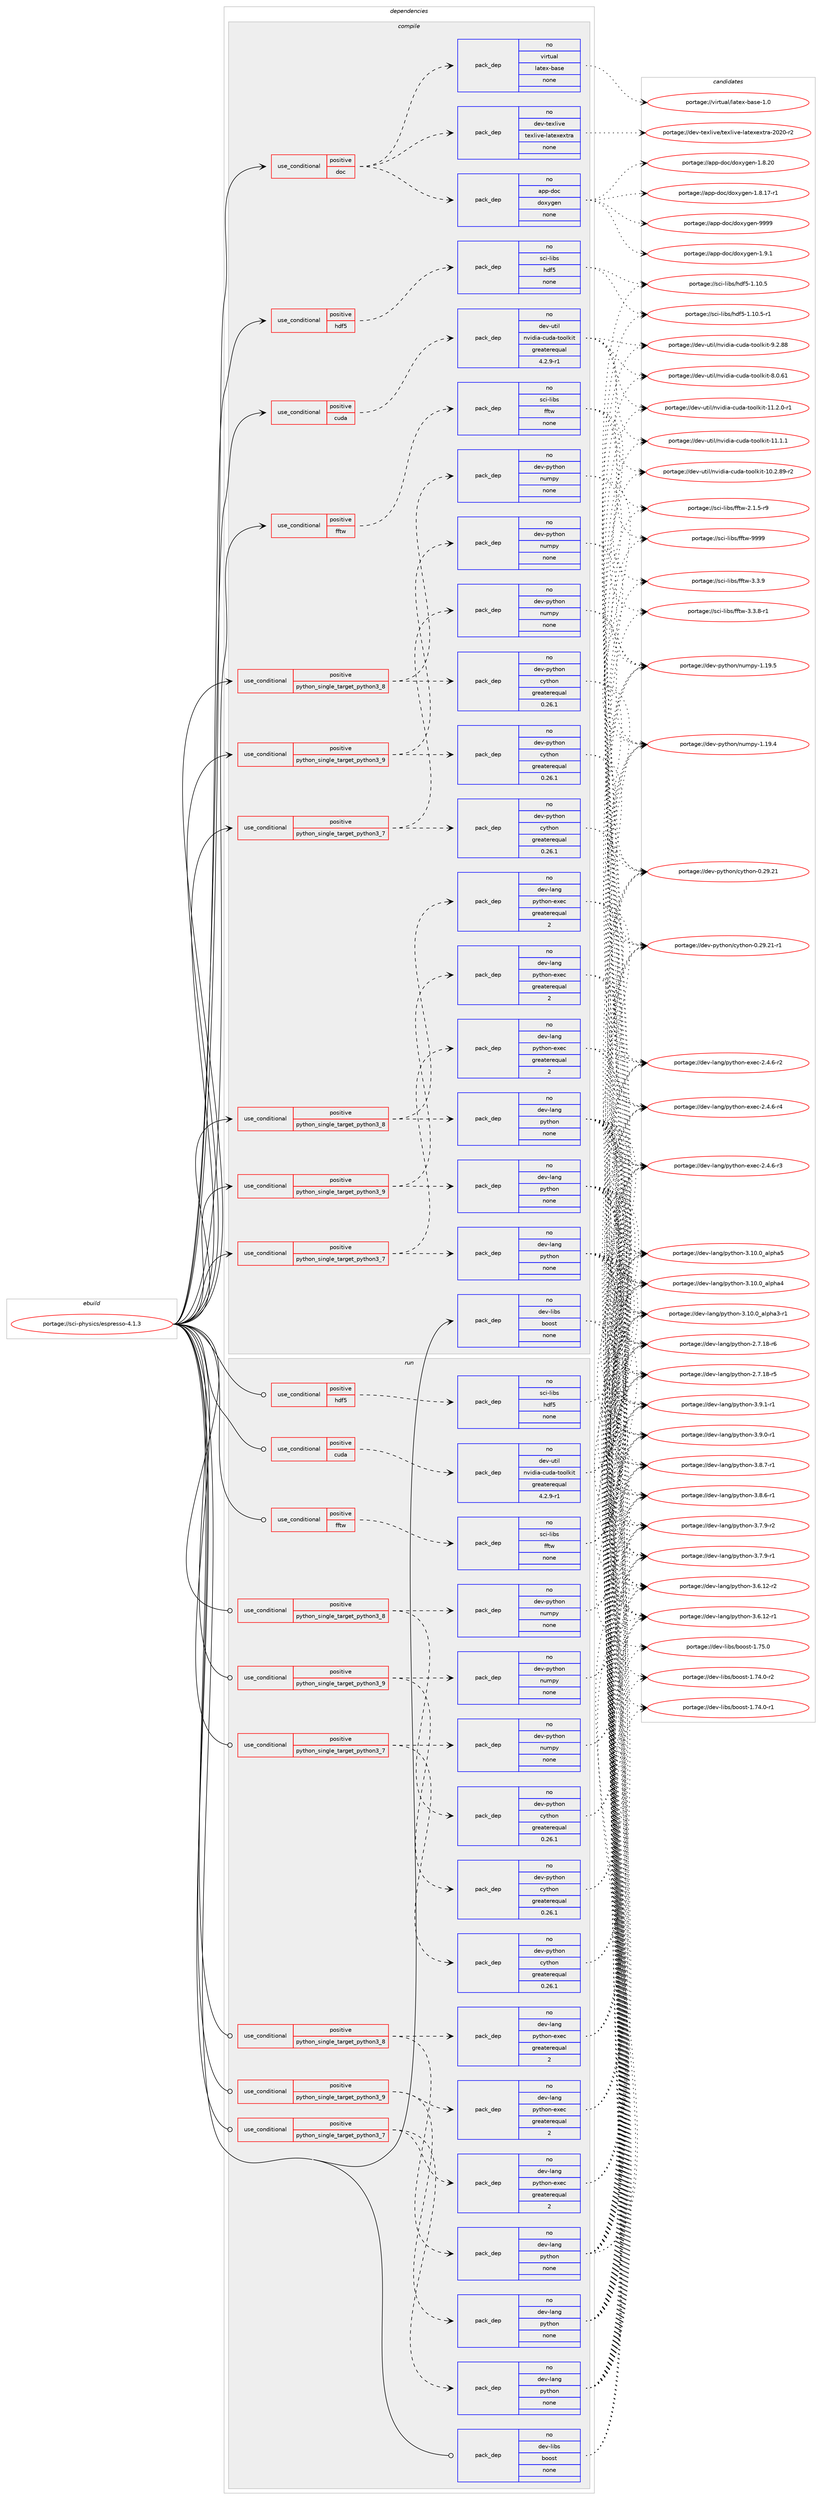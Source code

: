 digraph prolog {

# *************
# Graph options
# *************

newrank=true;
concentrate=true;
compound=true;
graph [rankdir=LR,fontname=Helvetica,fontsize=10,ranksep=1.5];#, ranksep=2.5, nodesep=0.2];
edge  [arrowhead=vee];
node  [fontname=Helvetica,fontsize=10];

# **********
# The ebuild
# **********

subgraph cluster_leftcol {
color=gray;
rank=same;
label=<<i>ebuild</i>>;
id [label="portage://sci-physics/espresso-4.1.3", color=red, width=4, href="../sci-physics/espresso-4.1.3.svg"];
}

# ****************
# The dependencies
# ****************

subgraph cluster_midcol {
color=gray;
label=<<i>dependencies</i>>;
subgraph cluster_compile {
fillcolor="#eeeeee";
style=filled;
label=<<i>compile</i>>;
subgraph cond3834 {
dependency12257 [label=<<TABLE BORDER="0" CELLBORDER="1" CELLSPACING="0" CELLPADDING="4"><TR><TD ROWSPAN="3" CELLPADDING="10">use_conditional</TD></TR><TR><TD>positive</TD></TR><TR><TD>cuda</TD></TR></TABLE>>, shape=none, color=red];
subgraph pack8306 {
dependency12258 [label=<<TABLE BORDER="0" CELLBORDER="1" CELLSPACING="0" CELLPADDING="4" WIDTH="220"><TR><TD ROWSPAN="6" CELLPADDING="30">pack_dep</TD></TR><TR><TD WIDTH="110">no</TD></TR><TR><TD>dev-util</TD></TR><TR><TD>nvidia-cuda-toolkit</TD></TR><TR><TD>greaterequal</TD></TR><TR><TD>4.2.9-r1</TD></TR></TABLE>>, shape=none, color=blue];
}
dependency12257:e -> dependency12258:w [weight=20,style="dashed",arrowhead="vee"];
}
id:e -> dependency12257:w [weight=20,style="solid",arrowhead="vee"];
subgraph cond3835 {
dependency12259 [label=<<TABLE BORDER="0" CELLBORDER="1" CELLSPACING="0" CELLPADDING="4"><TR><TD ROWSPAN="3" CELLPADDING="10">use_conditional</TD></TR><TR><TD>positive</TD></TR><TR><TD>doc</TD></TR></TABLE>>, shape=none, color=red];
subgraph pack8307 {
dependency12260 [label=<<TABLE BORDER="0" CELLBORDER="1" CELLSPACING="0" CELLPADDING="4" WIDTH="220"><TR><TD ROWSPAN="6" CELLPADDING="30">pack_dep</TD></TR><TR><TD WIDTH="110">no</TD></TR><TR><TD>app-doc</TD></TR><TR><TD>doxygen</TD></TR><TR><TD>none</TD></TR><TR><TD></TD></TR></TABLE>>, shape=none, color=blue];
}
dependency12259:e -> dependency12260:w [weight=20,style="dashed",arrowhead="vee"];
subgraph pack8308 {
dependency12261 [label=<<TABLE BORDER="0" CELLBORDER="1" CELLSPACING="0" CELLPADDING="4" WIDTH="220"><TR><TD ROWSPAN="6" CELLPADDING="30">pack_dep</TD></TR><TR><TD WIDTH="110">no</TD></TR><TR><TD>dev-texlive</TD></TR><TR><TD>texlive-latexextra</TD></TR><TR><TD>none</TD></TR><TR><TD></TD></TR></TABLE>>, shape=none, color=blue];
}
dependency12259:e -> dependency12261:w [weight=20,style="dashed",arrowhead="vee"];
subgraph pack8309 {
dependency12262 [label=<<TABLE BORDER="0" CELLBORDER="1" CELLSPACING="0" CELLPADDING="4" WIDTH="220"><TR><TD ROWSPAN="6" CELLPADDING="30">pack_dep</TD></TR><TR><TD WIDTH="110">no</TD></TR><TR><TD>virtual</TD></TR><TR><TD>latex-base</TD></TR><TR><TD>none</TD></TR><TR><TD></TD></TR></TABLE>>, shape=none, color=blue];
}
dependency12259:e -> dependency12262:w [weight=20,style="dashed",arrowhead="vee"];
}
id:e -> dependency12259:w [weight=20,style="solid",arrowhead="vee"];
subgraph cond3836 {
dependency12263 [label=<<TABLE BORDER="0" CELLBORDER="1" CELLSPACING="0" CELLPADDING="4"><TR><TD ROWSPAN="3" CELLPADDING="10">use_conditional</TD></TR><TR><TD>positive</TD></TR><TR><TD>fftw</TD></TR></TABLE>>, shape=none, color=red];
subgraph pack8310 {
dependency12264 [label=<<TABLE BORDER="0" CELLBORDER="1" CELLSPACING="0" CELLPADDING="4" WIDTH="220"><TR><TD ROWSPAN="6" CELLPADDING="30">pack_dep</TD></TR><TR><TD WIDTH="110">no</TD></TR><TR><TD>sci-libs</TD></TR><TR><TD>fftw</TD></TR><TR><TD>none</TD></TR><TR><TD></TD></TR></TABLE>>, shape=none, color=blue];
}
dependency12263:e -> dependency12264:w [weight=20,style="dashed",arrowhead="vee"];
}
id:e -> dependency12263:w [weight=20,style="solid",arrowhead="vee"];
subgraph cond3837 {
dependency12265 [label=<<TABLE BORDER="0" CELLBORDER="1" CELLSPACING="0" CELLPADDING="4"><TR><TD ROWSPAN="3" CELLPADDING="10">use_conditional</TD></TR><TR><TD>positive</TD></TR><TR><TD>hdf5</TD></TR></TABLE>>, shape=none, color=red];
subgraph pack8311 {
dependency12266 [label=<<TABLE BORDER="0" CELLBORDER="1" CELLSPACING="0" CELLPADDING="4" WIDTH="220"><TR><TD ROWSPAN="6" CELLPADDING="30">pack_dep</TD></TR><TR><TD WIDTH="110">no</TD></TR><TR><TD>sci-libs</TD></TR><TR><TD>hdf5</TD></TR><TR><TD>none</TD></TR><TR><TD></TD></TR></TABLE>>, shape=none, color=blue];
}
dependency12265:e -> dependency12266:w [weight=20,style="dashed",arrowhead="vee"];
}
id:e -> dependency12265:w [weight=20,style="solid",arrowhead="vee"];
subgraph cond3838 {
dependency12267 [label=<<TABLE BORDER="0" CELLBORDER="1" CELLSPACING="0" CELLPADDING="4"><TR><TD ROWSPAN="3" CELLPADDING="10">use_conditional</TD></TR><TR><TD>positive</TD></TR><TR><TD>python_single_target_python3_7</TD></TR></TABLE>>, shape=none, color=red];
subgraph pack8312 {
dependency12268 [label=<<TABLE BORDER="0" CELLBORDER="1" CELLSPACING="0" CELLPADDING="4" WIDTH="220"><TR><TD ROWSPAN="6" CELLPADDING="30">pack_dep</TD></TR><TR><TD WIDTH="110">no</TD></TR><TR><TD>dev-lang</TD></TR><TR><TD>python</TD></TR><TR><TD>none</TD></TR><TR><TD></TD></TR></TABLE>>, shape=none, color=blue];
}
dependency12267:e -> dependency12268:w [weight=20,style="dashed",arrowhead="vee"];
subgraph pack8313 {
dependency12269 [label=<<TABLE BORDER="0" CELLBORDER="1" CELLSPACING="0" CELLPADDING="4" WIDTH="220"><TR><TD ROWSPAN="6" CELLPADDING="30">pack_dep</TD></TR><TR><TD WIDTH="110">no</TD></TR><TR><TD>dev-lang</TD></TR><TR><TD>python-exec</TD></TR><TR><TD>greaterequal</TD></TR><TR><TD>2</TD></TR></TABLE>>, shape=none, color=blue];
}
dependency12267:e -> dependency12269:w [weight=20,style="dashed",arrowhead="vee"];
}
id:e -> dependency12267:w [weight=20,style="solid",arrowhead="vee"];
subgraph cond3839 {
dependency12270 [label=<<TABLE BORDER="0" CELLBORDER="1" CELLSPACING="0" CELLPADDING="4"><TR><TD ROWSPAN="3" CELLPADDING="10">use_conditional</TD></TR><TR><TD>positive</TD></TR><TR><TD>python_single_target_python3_7</TD></TR></TABLE>>, shape=none, color=red];
subgraph pack8314 {
dependency12271 [label=<<TABLE BORDER="0" CELLBORDER="1" CELLSPACING="0" CELLPADDING="4" WIDTH="220"><TR><TD ROWSPAN="6" CELLPADDING="30">pack_dep</TD></TR><TR><TD WIDTH="110">no</TD></TR><TR><TD>dev-python</TD></TR><TR><TD>cython</TD></TR><TR><TD>greaterequal</TD></TR><TR><TD>0.26.1</TD></TR></TABLE>>, shape=none, color=blue];
}
dependency12270:e -> dependency12271:w [weight=20,style="dashed",arrowhead="vee"];
subgraph pack8315 {
dependency12272 [label=<<TABLE BORDER="0" CELLBORDER="1" CELLSPACING="0" CELLPADDING="4" WIDTH="220"><TR><TD ROWSPAN="6" CELLPADDING="30">pack_dep</TD></TR><TR><TD WIDTH="110">no</TD></TR><TR><TD>dev-python</TD></TR><TR><TD>numpy</TD></TR><TR><TD>none</TD></TR><TR><TD></TD></TR></TABLE>>, shape=none, color=blue];
}
dependency12270:e -> dependency12272:w [weight=20,style="dashed",arrowhead="vee"];
}
id:e -> dependency12270:w [weight=20,style="solid",arrowhead="vee"];
subgraph cond3840 {
dependency12273 [label=<<TABLE BORDER="0" CELLBORDER="1" CELLSPACING="0" CELLPADDING="4"><TR><TD ROWSPAN="3" CELLPADDING="10">use_conditional</TD></TR><TR><TD>positive</TD></TR><TR><TD>python_single_target_python3_8</TD></TR></TABLE>>, shape=none, color=red];
subgraph pack8316 {
dependency12274 [label=<<TABLE BORDER="0" CELLBORDER="1" CELLSPACING="0" CELLPADDING="4" WIDTH="220"><TR><TD ROWSPAN="6" CELLPADDING="30">pack_dep</TD></TR><TR><TD WIDTH="110">no</TD></TR><TR><TD>dev-lang</TD></TR><TR><TD>python</TD></TR><TR><TD>none</TD></TR><TR><TD></TD></TR></TABLE>>, shape=none, color=blue];
}
dependency12273:e -> dependency12274:w [weight=20,style="dashed",arrowhead="vee"];
subgraph pack8317 {
dependency12275 [label=<<TABLE BORDER="0" CELLBORDER="1" CELLSPACING="0" CELLPADDING="4" WIDTH="220"><TR><TD ROWSPAN="6" CELLPADDING="30">pack_dep</TD></TR><TR><TD WIDTH="110">no</TD></TR><TR><TD>dev-lang</TD></TR><TR><TD>python-exec</TD></TR><TR><TD>greaterequal</TD></TR><TR><TD>2</TD></TR></TABLE>>, shape=none, color=blue];
}
dependency12273:e -> dependency12275:w [weight=20,style="dashed",arrowhead="vee"];
}
id:e -> dependency12273:w [weight=20,style="solid",arrowhead="vee"];
subgraph cond3841 {
dependency12276 [label=<<TABLE BORDER="0" CELLBORDER="1" CELLSPACING="0" CELLPADDING="4"><TR><TD ROWSPAN="3" CELLPADDING="10">use_conditional</TD></TR><TR><TD>positive</TD></TR><TR><TD>python_single_target_python3_8</TD></TR></TABLE>>, shape=none, color=red];
subgraph pack8318 {
dependency12277 [label=<<TABLE BORDER="0" CELLBORDER="1" CELLSPACING="0" CELLPADDING="4" WIDTH="220"><TR><TD ROWSPAN="6" CELLPADDING="30">pack_dep</TD></TR><TR><TD WIDTH="110">no</TD></TR><TR><TD>dev-python</TD></TR><TR><TD>cython</TD></TR><TR><TD>greaterequal</TD></TR><TR><TD>0.26.1</TD></TR></TABLE>>, shape=none, color=blue];
}
dependency12276:e -> dependency12277:w [weight=20,style="dashed",arrowhead="vee"];
subgraph pack8319 {
dependency12278 [label=<<TABLE BORDER="0" CELLBORDER="1" CELLSPACING="0" CELLPADDING="4" WIDTH="220"><TR><TD ROWSPAN="6" CELLPADDING="30">pack_dep</TD></TR><TR><TD WIDTH="110">no</TD></TR><TR><TD>dev-python</TD></TR><TR><TD>numpy</TD></TR><TR><TD>none</TD></TR><TR><TD></TD></TR></TABLE>>, shape=none, color=blue];
}
dependency12276:e -> dependency12278:w [weight=20,style="dashed",arrowhead="vee"];
}
id:e -> dependency12276:w [weight=20,style="solid",arrowhead="vee"];
subgraph cond3842 {
dependency12279 [label=<<TABLE BORDER="0" CELLBORDER="1" CELLSPACING="0" CELLPADDING="4"><TR><TD ROWSPAN="3" CELLPADDING="10">use_conditional</TD></TR><TR><TD>positive</TD></TR><TR><TD>python_single_target_python3_9</TD></TR></TABLE>>, shape=none, color=red];
subgraph pack8320 {
dependency12280 [label=<<TABLE BORDER="0" CELLBORDER="1" CELLSPACING="0" CELLPADDING="4" WIDTH="220"><TR><TD ROWSPAN="6" CELLPADDING="30">pack_dep</TD></TR><TR><TD WIDTH="110">no</TD></TR><TR><TD>dev-lang</TD></TR><TR><TD>python</TD></TR><TR><TD>none</TD></TR><TR><TD></TD></TR></TABLE>>, shape=none, color=blue];
}
dependency12279:e -> dependency12280:w [weight=20,style="dashed",arrowhead="vee"];
subgraph pack8321 {
dependency12281 [label=<<TABLE BORDER="0" CELLBORDER="1" CELLSPACING="0" CELLPADDING="4" WIDTH="220"><TR><TD ROWSPAN="6" CELLPADDING="30">pack_dep</TD></TR><TR><TD WIDTH="110">no</TD></TR><TR><TD>dev-lang</TD></TR><TR><TD>python-exec</TD></TR><TR><TD>greaterequal</TD></TR><TR><TD>2</TD></TR></TABLE>>, shape=none, color=blue];
}
dependency12279:e -> dependency12281:w [weight=20,style="dashed",arrowhead="vee"];
}
id:e -> dependency12279:w [weight=20,style="solid",arrowhead="vee"];
subgraph cond3843 {
dependency12282 [label=<<TABLE BORDER="0" CELLBORDER="1" CELLSPACING="0" CELLPADDING="4"><TR><TD ROWSPAN="3" CELLPADDING="10">use_conditional</TD></TR><TR><TD>positive</TD></TR><TR><TD>python_single_target_python3_9</TD></TR></TABLE>>, shape=none, color=red];
subgraph pack8322 {
dependency12283 [label=<<TABLE BORDER="0" CELLBORDER="1" CELLSPACING="0" CELLPADDING="4" WIDTH="220"><TR><TD ROWSPAN="6" CELLPADDING="30">pack_dep</TD></TR><TR><TD WIDTH="110">no</TD></TR><TR><TD>dev-python</TD></TR><TR><TD>cython</TD></TR><TR><TD>greaterequal</TD></TR><TR><TD>0.26.1</TD></TR></TABLE>>, shape=none, color=blue];
}
dependency12282:e -> dependency12283:w [weight=20,style="dashed",arrowhead="vee"];
subgraph pack8323 {
dependency12284 [label=<<TABLE BORDER="0" CELLBORDER="1" CELLSPACING="0" CELLPADDING="4" WIDTH="220"><TR><TD ROWSPAN="6" CELLPADDING="30">pack_dep</TD></TR><TR><TD WIDTH="110">no</TD></TR><TR><TD>dev-python</TD></TR><TR><TD>numpy</TD></TR><TR><TD>none</TD></TR><TR><TD></TD></TR></TABLE>>, shape=none, color=blue];
}
dependency12282:e -> dependency12284:w [weight=20,style="dashed",arrowhead="vee"];
}
id:e -> dependency12282:w [weight=20,style="solid",arrowhead="vee"];
subgraph pack8324 {
dependency12285 [label=<<TABLE BORDER="0" CELLBORDER="1" CELLSPACING="0" CELLPADDING="4" WIDTH="220"><TR><TD ROWSPAN="6" CELLPADDING="30">pack_dep</TD></TR><TR><TD WIDTH="110">no</TD></TR><TR><TD>dev-libs</TD></TR><TR><TD>boost</TD></TR><TR><TD>none</TD></TR><TR><TD></TD></TR></TABLE>>, shape=none, color=blue];
}
id:e -> dependency12285:w [weight=20,style="solid",arrowhead="vee"];
}
subgraph cluster_compileandrun {
fillcolor="#eeeeee";
style=filled;
label=<<i>compile and run</i>>;
}
subgraph cluster_run {
fillcolor="#eeeeee";
style=filled;
label=<<i>run</i>>;
subgraph cond3844 {
dependency12286 [label=<<TABLE BORDER="0" CELLBORDER="1" CELLSPACING="0" CELLPADDING="4"><TR><TD ROWSPAN="3" CELLPADDING="10">use_conditional</TD></TR><TR><TD>positive</TD></TR><TR><TD>cuda</TD></TR></TABLE>>, shape=none, color=red];
subgraph pack8325 {
dependency12287 [label=<<TABLE BORDER="0" CELLBORDER="1" CELLSPACING="0" CELLPADDING="4" WIDTH="220"><TR><TD ROWSPAN="6" CELLPADDING="30">pack_dep</TD></TR><TR><TD WIDTH="110">no</TD></TR><TR><TD>dev-util</TD></TR><TR><TD>nvidia-cuda-toolkit</TD></TR><TR><TD>greaterequal</TD></TR><TR><TD>4.2.9-r1</TD></TR></TABLE>>, shape=none, color=blue];
}
dependency12286:e -> dependency12287:w [weight=20,style="dashed",arrowhead="vee"];
}
id:e -> dependency12286:w [weight=20,style="solid",arrowhead="odot"];
subgraph cond3845 {
dependency12288 [label=<<TABLE BORDER="0" CELLBORDER="1" CELLSPACING="0" CELLPADDING="4"><TR><TD ROWSPAN="3" CELLPADDING="10">use_conditional</TD></TR><TR><TD>positive</TD></TR><TR><TD>fftw</TD></TR></TABLE>>, shape=none, color=red];
subgraph pack8326 {
dependency12289 [label=<<TABLE BORDER="0" CELLBORDER="1" CELLSPACING="0" CELLPADDING="4" WIDTH="220"><TR><TD ROWSPAN="6" CELLPADDING="30">pack_dep</TD></TR><TR><TD WIDTH="110">no</TD></TR><TR><TD>sci-libs</TD></TR><TR><TD>fftw</TD></TR><TR><TD>none</TD></TR><TR><TD></TD></TR></TABLE>>, shape=none, color=blue];
}
dependency12288:e -> dependency12289:w [weight=20,style="dashed",arrowhead="vee"];
}
id:e -> dependency12288:w [weight=20,style="solid",arrowhead="odot"];
subgraph cond3846 {
dependency12290 [label=<<TABLE BORDER="0" CELLBORDER="1" CELLSPACING="0" CELLPADDING="4"><TR><TD ROWSPAN="3" CELLPADDING="10">use_conditional</TD></TR><TR><TD>positive</TD></TR><TR><TD>hdf5</TD></TR></TABLE>>, shape=none, color=red];
subgraph pack8327 {
dependency12291 [label=<<TABLE BORDER="0" CELLBORDER="1" CELLSPACING="0" CELLPADDING="4" WIDTH="220"><TR><TD ROWSPAN="6" CELLPADDING="30">pack_dep</TD></TR><TR><TD WIDTH="110">no</TD></TR><TR><TD>sci-libs</TD></TR><TR><TD>hdf5</TD></TR><TR><TD>none</TD></TR><TR><TD></TD></TR></TABLE>>, shape=none, color=blue];
}
dependency12290:e -> dependency12291:w [weight=20,style="dashed",arrowhead="vee"];
}
id:e -> dependency12290:w [weight=20,style="solid",arrowhead="odot"];
subgraph cond3847 {
dependency12292 [label=<<TABLE BORDER="0" CELLBORDER="1" CELLSPACING="0" CELLPADDING="4"><TR><TD ROWSPAN="3" CELLPADDING="10">use_conditional</TD></TR><TR><TD>positive</TD></TR><TR><TD>python_single_target_python3_7</TD></TR></TABLE>>, shape=none, color=red];
subgraph pack8328 {
dependency12293 [label=<<TABLE BORDER="0" CELLBORDER="1" CELLSPACING="0" CELLPADDING="4" WIDTH="220"><TR><TD ROWSPAN="6" CELLPADDING="30">pack_dep</TD></TR><TR><TD WIDTH="110">no</TD></TR><TR><TD>dev-lang</TD></TR><TR><TD>python</TD></TR><TR><TD>none</TD></TR><TR><TD></TD></TR></TABLE>>, shape=none, color=blue];
}
dependency12292:e -> dependency12293:w [weight=20,style="dashed",arrowhead="vee"];
subgraph pack8329 {
dependency12294 [label=<<TABLE BORDER="0" CELLBORDER="1" CELLSPACING="0" CELLPADDING="4" WIDTH="220"><TR><TD ROWSPAN="6" CELLPADDING="30">pack_dep</TD></TR><TR><TD WIDTH="110">no</TD></TR><TR><TD>dev-lang</TD></TR><TR><TD>python-exec</TD></TR><TR><TD>greaterequal</TD></TR><TR><TD>2</TD></TR></TABLE>>, shape=none, color=blue];
}
dependency12292:e -> dependency12294:w [weight=20,style="dashed",arrowhead="vee"];
}
id:e -> dependency12292:w [weight=20,style="solid",arrowhead="odot"];
subgraph cond3848 {
dependency12295 [label=<<TABLE BORDER="0" CELLBORDER="1" CELLSPACING="0" CELLPADDING="4"><TR><TD ROWSPAN="3" CELLPADDING="10">use_conditional</TD></TR><TR><TD>positive</TD></TR><TR><TD>python_single_target_python3_7</TD></TR></TABLE>>, shape=none, color=red];
subgraph pack8330 {
dependency12296 [label=<<TABLE BORDER="0" CELLBORDER="1" CELLSPACING="0" CELLPADDING="4" WIDTH="220"><TR><TD ROWSPAN="6" CELLPADDING="30">pack_dep</TD></TR><TR><TD WIDTH="110">no</TD></TR><TR><TD>dev-python</TD></TR><TR><TD>cython</TD></TR><TR><TD>greaterequal</TD></TR><TR><TD>0.26.1</TD></TR></TABLE>>, shape=none, color=blue];
}
dependency12295:e -> dependency12296:w [weight=20,style="dashed",arrowhead="vee"];
subgraph pack8331 {
dependency12297 [label=<<TABLE BORDER="0" CELLBORDER="1" CELLSPACING="0" CELLPADDING="4" WIDTH="220"><TR><TD ROWSPAN="6" CELLPADDING="30">pack_dep</TD></TR><TR><TD WIDTH="110">no</TD></TR><TR><TD>dev-python</TD></TR><TR><TD>numpy</TD></TR><TR><TD>none</TD></TR><TR><TD></TD></TR></TABLE>>, shape=none, color=blue];
}
dependency12295:e -> dependency12297:w [weight=20,style="dashed",arrowhead="vee"];
}
id:e -> dependency12295:w [weight=20,style="solid",arrowhead="odot"];
subgraph cond3849 {
dependency12298 [label=<<TABLE BORDER="0" CELLBORDER="1" CELLSPACING="0" CELLPADDING="4"><TR><TD ROWSPAN="3" CELLPADDING="10">use_conditional</TD></TR><TR><TD>positive</TD></TR><TR><TD>python_single_target_python3_8</TD></TR></TABLE>>, shape=none, color=red];
subgraph pack8332 {
dependency12299 [label=<<TABLE BORDER="0" CELLBORDER="1" CELLSPACING="0" CELLPADDING="4" WIDTH="220"><TR><TD ROWSPAN="6" CELLPADDING="30">pack_dep</TD></TR><TR><TD WIDTH="110">no</TD></TR><TR><TD>dev-lang</TD></TR><TR><TD>python</TD></TR><TR><TD>none</TD></TR><TR><TD></TD></TR></TABLE>>, shape=none, color=blue];
}
dependency12298:e -> dependency12299:w [weight=20,style="dashed",arrowhead="vee"];
subgraph pack8333 {
dependency12300 [label=<<TABLE BORDER="0" CELLBORDER="1" CELLSPACING="0" CELLPADDING="4" WIDTH="220"><TR><TD ROWSPAN="6" CELLPADDING="30">pack_dep</TD></TR><TR><TD WIDTH="110">no</TD></TR><TR><TD>dev-lang</TD></TR><TR><TD>python-exec</TD></TR><TR><TD>greaterequal</TD></TR><TR><TD>2</TD></TR></TABLE>>, shape=none, color=blue];
}
dependency12298:e -> dependency12300:w [weight=20,style="dashed",arrowhead="vee"];
}
id:e -> dependency12298:w [weight=20,style="solid",arrowhead="odot"];
subgraph cond3850 {
dependency12301 [label=<<TABLE BORDER="0" CELLBORDER="1" CELLSPACING="0" CELLPADDING="4"><TR><TD ROWSPAN="3" CELLPADDING="10">use_conditional</TD></TR><TR><TD>positive</TD></TR><TR><TD>python_single_target_python3_8</TD></TR></TABLE>>, shape=none, color=red];
subgraph pack8334 {
dependency12302 [label=<<TABLE BORDER="0" CELLBORDER="1" CELLSPACING="0" CELLPADDING="4" WIDTH="220"><TR><TD ROWSPAN="6" CELLPADDING="30">pack_dep</TD></TR><TR><TD WIDTH="110">no</TD></TR><TR><TD>dev-python</TD></TR><TR><TD>cython</TD></TR><TR><TD>greaterequal</TD></TR><TR><TD>0.26.1</TD></TR></TABLE>>, shape=none, color=blue];
}
dependency12301:e -> dependency12302:w [weight=20,style="dashed",arrowhead="vee"];
subgraph pack8335 {
dependency12303 [label=<<TABLE BORDER="0" CELLBORDER="1" CELLSPACING="0" CELLPADDING="4" WIDTH="220"><TR><TD ROWSPAN="6" CELLPADDING="30">pack_dep</TD></TR><TR><TD WIDTH="110">no</TD></TR><TR><TD>dev-python</TD></TR><TR><TD>numpy</TD></TR><TR><TD>none</TD></TR><TR><TD></TD></TR></TABLE>>, shape=none, color=blue];
}
dependency12301:e -> dependency12303:w [weight=20,style="dashed",arrowhead="vee"];
}
id:e -> dependency12301:w [weight=20,style="solid",arrowhead="odot"];
subgraph cond3851 {
dependency12304 [label=<<TABLE BORDER="0" CELLBORDER="1" CELLSPACING="0" CELLPADDING="4"><TR><TD ROWSPAN="3" CELLPADDING="10">use_conditional</TD></TR><TR><TD>positive</TD></TR><TR><TD>python_single_target_python3_9</TD></TR></TABLE>>, shape=none, color=red];
subgraph pack8336 {
dependency12305 [label=<<TABLE BORDER="0" CELLBORDER="1" CELLSPACING="0" CELLPADDING="4" WIDTH="220"><TR><TD ROWSPAN="6" CELLPADDING="30">pack_dep</TD></TR><TR><TD WIDTH="110">no</TD></TR><TR><TD>dev-lang</TD></TR><TR><TD>python</TD></TR><TR><TD>none</TD></TR><TR><TD></TD></TR></TABLE>>, shape=none, color=blue];
}
dependency12304:e -> dependency12305:w [weight=20,style="dashed",arrowhead="vee"];
subgraph pack8337 {
dependency12306 [label=<<TABLE BORDER="0" CELLBORDER="1" CELLSPACING="0" CELLPADDING="4" WIDTH="220"><TR><TD ROWSPAN="6" CELLPADDING="30">pack_dep</TD></TR><TR><TD WIDTH="110">no</TD></TR><TR><TD>dev-lang</TD></TR><TR><TD>python-exec</TD></TR><TR><TD>greaterequal</TD></TR><TR><TD>2</TD></TR></TABLE>>, shape=none, color=blue];
}
dependency12304:e -> dependency12306:w [weight=20,style="dashed",arrowhead="vee"];
}
id:e -> dependency12304:w [weight=20,style="solid",arrowhead="odot"];
subgraph cond3852 {
dependency12307 [label=<<TABLE BORDER="0" CELLBORDER="1" CELLSPACING="0" CELLPADDING="4"><TR><TD ROWSPAN="3" CELLPADDING="10">use_conditional</TD></TR><TR><TD>positive</TD></TR><TR><TD>python_single_target_python3_9</TD></TR></TABLE>>, shape=none, color=red];
subgraph pack8338 {
dependency12308 [label=<<TABLE BORDER="0" CELLBORDER="1" CELLSPACING="0" CELLPADDING="4" WIDTH="220"><TR><TD ROWSPAN="6" CELLPADDING="30">pack_dep</TD></TR><TR><TD WIDTH="110">no</TD></TR><TR><TD>dev-python</TD></TR><TR><TD>cython</TD></TR><TR><TD>greaterequal</TD></TR><TR><TD>0.26.1</TD></TR></TABLE>>, shape=none, color=blue];
}
dependency12307:e -> dependency12308:w [weight=20,style="dashed",arrowhead="vee"];
subgraph pack8339 {
dependency12309 [label=<<TABLE BORDER="0" CELLBORDER="1" CELLSPACING="0" CELLPADDING="4" WIDTH="220"><TR><TD ROWSPAN="6" CELLPADDING="30">pack_dep</TD></TR><TR><TD WIDTH="110">no</TD></TR><TR><TD>dev-python</TD></TR><TR><TD>numpy</TD></TR><TR><TD>none</TD></TR><TR><TD></TD></TR></TABLE>>, shape=none, color=blue];
}
dependency12307:e -> dependency12309:w [weight=20,style="dashed",arrowhead="vee"];
}
id:e -> dependency12307:w [weight=20,style="solid",arrowhead="odot"];
subgraph pack8340 {
dependency12310 [label=<<TABLE BORDER="0" CELLBORDER="1" CELLSPACING="0" CELLPADDING="4" WIDTH="220"><TR><TD ROWSPAN="6" CELLPADDING="30">pack_dep</TD></TR><TR><TD WIDTH="110">no</TD></TR><TR><TD>dev-libs</TD></TR><TR><TD>boost</TD></TR><TR><TD>none</TD></TR><TR><TD></TD></TR></TABLE>>, shape=none, color=blue];
}
id:e -> dependency12310:w [weight=20,style="solid",arrowhead="odot"];
}
}

# **************
# The candidates
# **************

subgraph cluster_choices {
rank=same;
color=gray;
label=<<i>candidates</i>>;

subgraph choice8306 {
color=black;
nodesep=1;
choice1001011184511711610510847110118105100105974599117100974511611111110810710511645574650465656 [label="portage://dev-util/nvidia-cuda-toolkit-9.2.88", color=red, width=4,href="../dev-util/nvidia-cuda-toolkit-9.2.88.svg"];
choice1001011184511711610510847110118105100105974599117100974511611111110810710511645564648465449 [label="portage://dev-util/nvidia-cuda-toolkit-8.0.61", color=red, width=4,href="../dev-util/nvidia-cuda-toolkit-8.0.61.svg"];
choice10010111845117116105108471101181051001059745991171009745116111111108107105116454949465046484511449 [label="portage://dev-util/nvidia-cuda-toolkit-11.2.0-r1", color=red, width=4,href="../dev-util/nvidia-cuda-toolkit-11.2.0-r1.svg"];
choice1001011184511711610510847110118105100105974599117100974511611111110810710511645494946494649 [label="portage://dev-util/nvidia-cuda-toolkit-11.1.1", color=red, width=4,href="../dev-util/nvidia-cuda-toolkit-11.1.1.svg"];
choice1001011184511711610510847110118105100105974599117100974511611111110810710511645494846504656574511450 [label="portage://dev-util/nvidia-cuda-toolkit-10.2.89-r2", color=red, width=4,href="../dev-util/nvidia-cuda-toolkit-10.2.89-r2.svg"];
dependency12258:e -> choice1001011184511711610510847110118105100105974599117100974511611111110810710511645574650465656:w [style=dotted,weight="100"];
dependency12258:e -> choice1001011184511711610510847110118105100105974599117100974511611111110810710511645564648465449:w [style=dotted,weight="100"];
dependency12258:e -> choice10010111845117116105108471101181051001059745991171009745116111111108107105116454949465046484511449:w [style=dotted,weight="100"];
dependency12258:e -> choice1001011184511711610510847110118105100105974599117100974511611111110810710511645494946494649:w [style=dotted,weight="100"];
dependency12258:e -> choice1001011184511711610510847110118105100105974599117100974511611111110810710511645494846504656574511450:w [style=dotted,weight="100"];
}
subgraph choice8307 {
color=black;
nodesep=1;
choice971121124510011199471001111201211031011104557575757 [label="portage://app-doc/doxygen-9999", color=red, width=4,href="../app-doc/doxygen-9999.svg"];
choice97112112451001119947100111120121103101110454946574649 [label="portage://app-doc/doxygen-1.9.1", color=red, width=4,href="../app-doc/doxygen-1.9.1.svg"];
choice9711211245100111994710011112012110310111045494656465048 [label="portage://app-doc/doxygen-1.8.20", color=red, width=4,href="../app-doc/doxygen-1.8.20.svg"];
choice97112112451001119947100111120121103101110454946564649554511449 [label="portage://app-doc/doxygen-1.8.17-r1", color=red, width=4,href="../app-doc/doxygen-1.8.17-r1.svg"];
dependency12260:e -> choice971121124510011199471001111201211031011104557575757:w [style=dotted,weight="100"];
dependency12260:e -> choice97112112451001119947100111120121103101110454946574649:w [style=dotted,weight="100"];
dependency12260:e -> choice9711211245100111994710011112012110310111045494656465048:w [style=dotted,weight="100"];
dependency12260:e -> choice97112112451001119947100111120121103101110454946564649554511449:w [style=dotted,weight="100"];
}
subgraph choice8308 {
color=black;
nodesep=1;
choice100101118451161011201081051181014711610112010810511810145108971161011201011201161149745504850484511450 [label="portage://dev-texlive/texlive-latexextra-2020-r2", color=red, width=4,href="../dev-texlive/texlive-latexextra-2020-r2.svg"];
dependency12261:e -> choice100101118451161011201081051181014711610112010810511810145108971161011201011201161149745504850484511450:w [style=dotted,weight="100"];
}
subgraph choice8309 {
color=black;
nodesep=1;
choice11810511411611797108471089711610112045989711510145494648 [label="portage://virtual/latex-base-1.0", color=red, width=4,href="../virtual/latex-base-1.0.svg"];
dependency12262:e -> choice11810511411611797108471089711610112045989711510145494648:w [style=dotted,weight="100"];
}
subgraph choice8310 {
color=black;
nodesep=1;
choice115991054510810598115471021021161194557575757 [label="portage://sci-libs/fftw-9999", color=red, width=4,href="../sci-libs/fftw-9999.svg"];
choice11599105451081059811547102102116119455146514657 [label="portage://sci-libs/fftw-3.3.9", color=red, width=4,href="../sci-libs/fftw-3.3.9.svg"];
choice115991054510810598115471021021161194551465146564511449 [label="portage://sci-libs/fftw-3.3.8-r1", color=red, width=4,href="../sci-libs/fftw-3.3.8-r1.svg"];
choice115991054510810598115471021021161194550464946534511457 [label="portage://sci-libs/fftw-2.1.5-r9", color=red, width=4,href="../sci-libs/fftw-2.1.5-r9.svg"];
dependency12264:e -> choice115991054510810598115471021021161194557575757:w [style=dotted,weight="100"];
dependency12264:e -> choice11599105451081059811547102102116119455146514657:w [style=dotted,weight="100"];
dependency12264:e -> choice115991054510810598115471021021161194551465146564511449:w [style=dotted,weight="100"];
dependency12264:e -> choice115991054510810598115471021021161194550464946534511457:w [style=dotted,weight="100"];
}
subgraph choice8311 {
color=black;
nodesep=1;
choice1159910545108105981154710410010253454946494846534511449 [label="portage://sci-libs/hdf5-1.10.5-r1", color=red, width=4,href="../sci-libs/hdf5-1.10.5-r1.svg"];
choice115991054510810598115471041001025345494649484653 [label="portage://sci-libs/hdf5-1.10.5", color=red, width=4,href="../sci-libs/hdf5-1.10.5.svg"];
dependency12266:e -> choice1159910545108105981154710410010253454946494846534511449:w [style=dotted,weight="100"];
dependency12266:e -> choice115991054510810598115471041001025345494649484653:w [style=dotted,weight="100"];
}
subgraph choice8312 {
color=black;
nodesep=1;
choice1001011184510897110103471121211161041111104551465746494511449 [label="portage://dev-lang/python-3.9.1-r1", color=red, width=4,href="../dev-lang/python-3.9.1-r1.svg"];
choice1001011184510897110103471121211161041111104551465746484511449 [label="portage://dev-lang/python-3.9.0-r1", color=red, width=4,href="../dev-lang/python-3.9.0-r1.svg"];
choice1001011184510897110103471121211161041111104551465646554511449 [label="portage://dev-lang/python-3.8.7-r1", color=red, width=4,href="../dev-lang/python-3.8.7-r1.svg"];
choice1001011184510897110103471121211161041111104551465646544511449 [label="portage://dev-lang/python-3.8.6-r1", color=red, width=4,href="../dev-lang/python-3.8.6-r1.svg"];
choice1001011184510897110103471121211161041111104551465546574511450 [label="portage://dev-lang/python-3.7.9-r2", color=red, width=4,href="../dev-lang/python-3.7.9-r2.svg"];
choice1001011184510897110103471121211161041111104551465546574511449 [label="portage://dev-lang/python-3.7.9-r1", color=red, width=4,href="../dev-lang/python-3.7.9-r1.svg"];
choice100101118451089711010347112121116104111110455146544649504511450 [label="portage://dev-lang/python-3.6.12-r2", color=red, width=4,href="../dev-lang/python-3.6.12-r2.svg"];
choice100101118451089711010347112121116104111110455146544649504511449 [label="portage://dev-lang/python-3.6.12-r1", color=red, width=4,href="../dev-lang/python-3.6.12-r1.svg"];
choice1001011184510897110103471121211161041111104551464948464895971081121049753 [label="portage://dev-lang/python-3.10.0_alpha5", color=red, width=4,href="../dev-lang/python-3.10.0_alpha5.svg"];
choice1001011184510897110103471121211161041111104551464948464895971081121049752 [label="portage://dev-lang/python-3.10.0_alpha4", color=red, width=4,href="../dev-lang/python-3.10.0_alpha4.svg"];
choice10010111845108971101034711212111610411111045514649484648959710811210497514511449 [label="portage://dev-lang/python-3.10.0_alpha3-r1", color=red, width=4,href="../dev-lang/python-3.10.0_alpha3-r1.svg"];
choice100101118451089711010347112121116104111110455046554649564511454 [label="portage://dev-lang/python-2.7.18-r6", color=red, width=4,href="../dev-lang/python-2.7.18-r6.svg"];
choice100101118451089711010347112121116104111110455046554649564511453 [label="portage://dev-lang/python-2.7.18-r5", color=red, width=4,href="../dev-lang/python-2.7.18-r5.svg"];
dependency12268:e -> choice1001011184510897110103471121211161041111104551465746494511449:w [style=dotted,weight="100"];
dependency12268:e -> choice1001011184510897110103471121211161041111104551465746484511449:w [style=dotted,weight="100"];
dependency12268:e -> choice1001011184510897110103471121211161041111104551465646554511449:w [style=dotted,weight="100"];
dependency12268:e -> choice1001011184510897110103471121211161041111104551465646544511449:w [style=dotted,weight="100"];
dependency12268:e -> choice1001011184510897110103471121211161041111104551465546574511450:w [style=dotted,weight="100"];
dependency12268:e -> choice1001011184510897110103471121211161041111104551465546574511449:w [style=dotted,weight="100"];
dependency12268:e -> choice100101118451089711010347112121116104111110455146544649504511450:w [style=dotted,weight="100"];
dependency12268:e -> choice100101118451089711010347112121116104111110455146544649504511449:w [style=dotted,weight="100"];
dependency12268:e -> choice1001011184510897110103471121211161041111104551464948464895971081121049753:w [style=dotted,weight="100"];
dependency12268:e -> choice1001011184510897110103471121211161041111104551464948464895971081121049752:w [style=dotted,weight="100"];
dependency12268:e -> choice10010111845108971101034711212111610411111045514649484648959710811210497514511449:w [style=dotted,weight="100"];
dependency12268:e -> choice100101118451089711010347112121116104111110455046554649564511454:w [style=dotted,weight="100"];
dependency12268:e -> choice100101118451089711010347112121116104111110455046554649564511453:w [style=dotted,weight="100"];
}
subgraph choice8313 {
color=black;
nodesep=1;
choice10010111845108971101034711212111610411111045101120101994550465246544511452 [label="portage://dev-lang/python-exec-2.4.6-r4", color=red, width=4,href="../dev-lang/python-exec-2.4.6-r4.svg"];
choice10010111845108971101034711212111610411111045101120101994550465246544511451 [label="portage://dev-lang/python-exec-2.4.6-r3", color=red, width=4,href="../dev-lang/python-exec-2.4.6-r3.svg"];
choice10010111845108971101034711212111610411111045101120101994550465246544511450 [label="portage://dev-lang/python-exec-2.4.6-r2", color=red, width=4,href="../dev-lang/python-exec-2.4.6-r2.svg"];
dependency12269:e -> choice10010111845108971101034711212111610411111045101120101994550465246544511452:w [style=dotted,weight="100"];
dependency12269:e -> choice10010111845108971101034711212111610411111045101120101994550465246544511451:w [style=dotted,weight="100"];
dependency12269:e -> choice10010111845108971101034711212111610411111045101120101994550465246544511450:w [style=dotted,weight="100"];
}
subgraph choice8314 {
color=black;
nodesep=1;
choice10010111845112121116104111110479912111610411111045484650574650494511449 [label="portage://dev-python/cython-0.29.21-r1", color=red, width=4,href="../dev-python/cython-0.29.21-r1.svg"];
choice1001011184511212111610411111047991211161041111104548465057465049 [label="portage://dev-python/cython-0.29.21", color=red, width=4,href="../dev-python/cython-0.29.21.svg"];
dependency12271:e -> choice10010111845112121116104111110479912111610411111045484650574650494511449:w [style=dotted,weight="100"];
dependency12271:e -> choice1001011184511212111610411111047991211161041111104548465057465049:w [style=dotted,weight="100"];
}
subgraph choice8315 {
color=black;
nodesep=1;
choice100101118451121211161041111104711011710911212145494649574653 [label="portage://dev-python/numpy-1.19.5", color=red, width=4,href="../dev-python/numpy-1.19.5.svg"];
choice100101118451121211161041111104711011710911212145494649574652 [label="portage://dev-python/numpy-1.19.4", color=red, width=4,href="../dev-python/numpy-1.19.4.svg"];
dependency12272:e -> choice100101118451121211161041111104711011710911212145494649574653:w [style=dotted,weight="100"];
dependency12272:e -> choice100101118451121211161041111104711011710911212145494649574652:w [style=dotted,weight="100"];
}
subgraph choice8316 {
color=black;
nodesep=1;
choice1001011184510897110103471121211161041111104551465746494511449 [label="portage://dev-lang/python-3.9.1-r1", color=red, width=4,href="../dev-lang/python-3.9.1-r1.svg"];
choice1001011184510897110103471121211161041111104551465746484511449 [label="portage://dev-lang/python-3.9.0-r1", color=red, width=4,href="../dev-lang/python-3.9.0-r1.svg"];
choice1001011184510897110103471121211161041111104551465646554511449 [label="portage://dev-lang/python-3.8.7-r1", color=red, width=4,href="../dev-lang/python-3.8.7-r1.svg"];
choice1001011184510897110103471121211161041111104551465646544511449 [label="portage://dev-lang/python-3.8.6-r1", color=red, width=4,href="../dev-lang/python-3.8.6-r1.svg"];
choice1001011184510897110103471121211161041111104551465546574511450 [label="portage://dev-lang/python-3.7.9-r2", color=red, width=4,href="../dev-lang/python-3.7.9-r2.svg"];
choice1001011184510897110103471121211161041111104551465546574511449 [label="portage://dev-lang/python-3.7.9-r1", color=red, width=4,href="../dev-lang/python-3.7.9-r1.svg"];
choice100101118451089711010347112121116104111110455146544649504511450 [label="portage://dev-lang/python-3.6.12-r2", color=red, width=4,href="../dev-lang/python-3.6.12-r2.svg"];
choice100101118451089711010347112121116104111110455146544649504511449 [label="portage://dev-lang/python-3.6.12-r1", color=red, width=4,href="../dev-lang/python-3.6.12-r1.svg"];
choice1001011184510897110103471121211161041111104551464948464895971081121049753 [label="portage://dev-lang/python-3.10.0_alpha5", color=red, width=4,href="../dev-lang/python-3.10.0_alpha5.svg"];
choice1001011184510897110103471121211161041111104551464948464895971081121049752 [label="portage://dev-lang/python-3.10.0_alpha4", color=red, width=4,href="../dev-lang/python-3.10.0_alpha4.svg"];
choice10010111845108971101034711212111610411111045514649484648959710811210497514511449 [label="portage://dev-lang/python-3.10.0_alpha3-r1", color=red, width=4,href="../dev-lang/python-3.10.0_alpha3-r1.svg"];
choice100101118451089711010347112121116104111110455046554649564511454 [label="portage://dev-lang/python-2.7.18-r6", color=red, width=4,href="../dev-lang/python-2.7.18-r6.svg"];
choice100101118451089711010347112121116104111110455046554649564511453 [label="portage://dev-lang/python-2.7.18-r5", color=red, width=4,href="../dev-lang/python-2.7.18-r5.svg"];
dependency12274:e -> choice1001011184510897110103471121211161041111104551465746494511449:w [style=dotted,weight="100"];
dependency12274:e -> choice1001011184510897110103471121211161041111104551465746484511449:w [style=dotted,weight="100"];
dependency12274:e -> choice1001011184510897110103471121211161041111104551465646554511449:w [style=dotted,weight="100"];
dependency12274:e -> choice1001011184510897110103471121211161041111104551465646544511449:w [style=dotted,weight="100"];
dependency12274:e -> choice1001011184510897110103471121211161041111104551465546574511450:w [style=dotted,weight="100"];
dependency12274:e -> choice1001011184510897110103471121211161041111104551465546574511449:w [style=dotted,weight="100"];
dependency12274:e -> choice100101118451089711010347112121116104111110455146544649504511450:w [style=dotted,weight="100"];
dependency12274:e -> choice100101118451089711010347112121116104111110455146544649504511449:w [style=dotted,weight="100"];
dependency12274:e -> choice1001011184510897110103471121211161041111104551464948464895971081121049753:w [style=dotted,weight="100"];
dependency12274:e -> choice1001011184510897110103471121211161041111104551464948464895971081121049752:w [style=dotted,weight="100"];
dependency12274:e -> choice10010111845108971101034711212111610411111045514649484648959710811210497514511449:w [style=dotted,weight="100"];
dependency12274:e -> choice100101118451089711010347112121116104111110455046554649564511454:w [style=dotted,weight="100"];
dependency12274:e -> choice100101118451089711010347112121116104111110455046554649564511453:w [style=dotted,weight="100"];
}
subgraph choice8317 {
color=black;
nodesep=1;
choice10010111845108971101034711212111610411111045101120101994550465246544511452 [label="portage://dev-lang/python-exec-2.4.6-r4", color=red, width=4,href="../dev-lang/python-exec-2.4.6-r4.svg"];
choice10010111845108971101034711212111610411111045101120101994550465246544511451 [label="portage://dev-lang/python-exec-2.4.6-r3", color=red, width=4,href="../dev-lang/python-exec-2.4.6-r3.svg"];
choice10010111845108971101034711212111610411111045101120101994550465246544511450 [label="portage://dev-lang/python-exec-2.4.6-r2", color=red, width=4,href="../dev-lang/python-exec-2.4.6-r2.svg"];
dependency12275:e -> choice10010111845108971101034711212111610411111045101120101994550465246544511452:w [style=dotted,weight="100"];
dependency12275:e -> choice10010111845108971101034711212111610411111045101120101994550465246544511451:w [style=dotted,weight="100"];
dependency12275:e -> choice10010111845108971101034711212111610411111045101120101994550465246544511450:w [style=dotted,weight="100"];
}
subgraph choice8318 {
color=black;
nodesep=1;
choice10010111845112121116104111110479912111610411111045484650574650494511449 [label="portage://dev-python/cython-0.29.21-r1", color=red, width=4,href="../dev-python/cython-0.29.21-r1.svg"];
choice1001011184511212111610411111047991211161041111104548465057465049 [label="portage://dev-python/cython-0.29.21", color=red, width=4,href="../dev-python/cython-0.29.21.svg"];
dependency12277:e -> choice10010111845112121116104111110479912111610411111045484650574650494511449:w [style=dotted,weight="100"];
dependency12277:e -> choice1001011184511212111610411111047991211161041111104548465057465049:w [style=dotted,weight="100"];
}
subgraph choice8319 {
color=black;
nodesep=1;
choice100101118451121211161041111104711011710911212145494649574653 [label="portage://dev-python/numpy-1.19.5", color=red, width=4,href="../dev-python/numpy-1.19.5.svg"];
choice100101118451121211161041111104711011710911212145494649574652 [label="portage://dev-python/numpy-1.19.4", color=red, width=4,href="../dev-python/numpy-1.19.4.svg"];
dependency12278:e -> choice100101118451121211161041111104711011710911212145494649574653:w [style=dotted,weight="100"];
dependency12278:e -> choice100101118451121211161041111104711011710911212145494649574652:w [style=dotted,weight="100"];
}
subgraph choice8320 {
color=black;
nodesep=1;
choice1001011184510897110103471121211161041111104551465746494511449 [label="portage://dev-lang/python-3.9.1-r1", color=red, width=4,href="../dev-lang/python-3.9.1-r1.svg"];
choice1001011184510897110103471121211161041111104551465746484511449 [label="portage://dev-lang/python-3.9.0-r1", color=red, width=4,href="../dev-lang/python-3.9.0-r1.svg"];
choice1001011184510897110103471121211161041111104551465646554511449 [label="portage://dev-lang/python-3.8.7-r1", color=red, width=4,href="../dev-lang/python-3.8.7-r1.svg"];
choice1001011184510897110103471121211161041111104551465646544511449 [label="portage://dev-lang/python-3.8.6-r1", color=red, width=4,href="../dev-lang/python-3.8.6-r1.svg"];
choice1001011184510897110103471121211161041111104551465546574511450 [label="portage://dev-lang/python-3.7.9-r2", color=red, width=4,href="../dev-lang/python-3.7.9-r2.svg"];
choice1001011184510897110103471121211161041111104551465546574511449 [label="portage://dev-lang/python-3.7.9-r1", color=red, width=4,href="../dev-lang/python-3.7.9-r1.svg"];
choice100101118451089711010347112121116104111110455146544649504511450 [label="portage://dev-lang/python-3.6.12-r2", color=red, width=4,href="../dev-lang/python-3.6.12-r2.svg"];
choice100101118451089711010347112121116104111110455146544649504511449 [label="portage://dev-lang/python-3.6.12-r1", color=red, width=4,href="../dev-lang/python-3.6.12-r1.svg"];
choice1001011184510897110103471121211161041111104551464948464895971081121049753 [label="portage://dev-lang/python-3.10.0_alpha5", color=red, width=4,href="../dev-lang/python-3.10.0_alpha5.svg"];
choice1001011184510897110103471121211161041111104551464948464895971081121049752 [label="portage://dev-lang/python-3.10.0_alpha4", color=red, width=4,href="../dev-lang/python-3.10.0_alpha4.svg"];
choice10010111845108971101034711212111610411111045514649484648959710811210497514511449 [label="portage://dev-lang/python-3.10.0_alpha3-r1", color=red, width=4,href="../dev-lang/python-3.10.0_alpha3-r1.svg"];
choice100101118451089711010347112121116104111110455046554649564511454 [label="portage://dev-lang/python-2.7.18-r6", color=red, width=4,href="../dev-lang/python-2.7.18-r6.svg"];
choice100101118451089711010347112121116104111110455046554649564511453 [label="portage://dev-lang/python-2.7.18-r5", color=red, width=4,href="../dev-lang/python-2.7.18-r5.svg"];
dependency12280:e -> choice1001011184510897110103471121211161041111104551465746494511449:w [style=dotted,weight="100"];
dependency12280:e -> choice1001011184510897110103471121211161041111104551465746484511449:w [style=dotted,weight="100"];
dependency12280:e -> choice1001011184510897110103471121211161041111104551465646554511449:w [style=dotted,weight="100"];
dependency12280:e -> choice1001011184510897110103471121211161041111104551465646544511449:w [style=dotted,weight="100"];
dependency12280:e -> choice1001011184510897110103471121211161041111104551465546574511450:w [style=dotted,weight="100"];
dependency12280:e -> choice1001011184510897110103471121211161041111104551465546574511449:w [style=dotted,weight="100"];
dependency12280:e -> choice100101118451089711010347112121116104111110455146544649504511450:w [style=dotted,weight="100"];
dependency12280:e -> choice100101118451089711010347112121116104111110455146544649504511449:w [style=dotted,weight="100"];
dependency12280:e -> choice1001011184510897110103471121211161041111104551464948464895971081121049753:w [style=dotted,weight="100"];
dependency12280:e -> choice1001011184510897110103471121211161041111104551464948464895971081121049752:w [style=dotted,weight="100"];
dependency12280:e -> choice10010111845108971101034711212111610411111045514649484648959710811210497514511449:w [style=dotted,weight="100"];
dependency12280:e -> choice100101118451089711010347112121116104111110455046554649564511454:w [style=dotted,weight="100"];
dependency12280:e -> choice100101118451089711010347112121116104111110455046554649564511453:w [style=dotted,weight="100"];
}
subgraph choice8321 {
color=black;
nodesep=1;
choice10010111845108971101034711212111610411111045101120101994550465246544511452 [label="portage://dev-lang/python-exec-2.4.6-r4", color=red, width=4,href="../dev-lang/python-exec-2.4.6-r4.svg"];
choice10010111845108971101034711212111610411111045101120101994550465246544511451 [label="portage://dev-lang/python-exec-2.4.6-r3", color=red, width=4,href="../dev-lang/python-exec-2.4.6-r3.svg"];
choice10010111845108971101034711212111610411111045101120101994550465246544511450 [label="portage://dev-lang/python-exec-2.4.6-r2", color=red, width=4,href="../dev-lang/python-exec-2.4.6-r2.svg"];
dependency12281:e -> choice10010111845108971101034711212111610411111045101120101994550465246544511452:w [style=dotted,weight="100"];
dependency12281:e -> choice10010111845108971101034711212111610411111045101120101994550465246544511451:w [style=dotted,weight="100"];
dependency12281:e -> choice10010111845108971101034711212111610411111045101120101994550465246544511450:w [style=dotted,weight="100"];
}
subgraph choice8322 {
color=black;
nodesep=1;
choice10010111845112121116104111110479912111610411111045484650574650494511449 [label="portage://dev-python/cython-0.29.21-r1", color=red, width=4,href="../dev-python/cython-0.29.21-r1.svg"];
choice1001011184511212111610411111047991211161041111104548465057465049 [label="portage://dev-python/cython-0.29.21", color=red, width=4,href="../dev-python/cython-0.29.21.svg"];
dependency12283:e -> choice10010111845112121116104111110479912111610411111045484650574650494511449:w [style=dotted,weight="100"];
dependency12283:e -> choice1001011184511212111610411111047991211161041111104548465057465049:w [style=dotted,weight="100"];
}
subgraph choice8323 {
color=black;
nodesep=1;
choice100101118451121211161041111104711011710911212145494649574653 [label="portage://dev-python/numpy-1.19.5", color=red, width=4,href="../dev-python/numpy-1.19.5.svg"];
choice100101118451121211161041111104711011710911212145494649574652 [label="portage://dev-python/numpy-1.19.4", color=red, width=4,href="../dev-python/numpy-1.19.4.svg"];
dependency12284:e -> choice100101118451121211161041111104711011710911212145494649574653:w [style=dotted,weight="100"];
dependency12284:e -> choice100101118451121211161041111104711011710911212145494649574652:w [style=dotted,weight="100"];
}
subgraph choice8324 {
color=black;
nodesep=1;
choice1001011184510810598115479811111111511645494655534648 [label="portage://dev-libs/boost-1.75.0", color=red, width=4,href="../dev-libs/boost-1.75.0.svg"];
choice10010111845108105981154798111111115116454946555246484511450 [label="portage://dev-libs/boost-1.74.0-r2", color=red, width=4,href="../dev-libs/boost-1.74.0-r2.svg"];
choice10010111845108105981154798111111115116454946555246484511449 [label="portage://dev-libs/boost-1.74.0-r1", color=red, width=4,href="../dev-libs/boost-1.74.0-r1.svg"];
dependency12285:e -> choice1001011184510810598115479811111111511645494655534648:w [style=dotted,weight="100"];
dependency12285:e -> choice10010111845108105981154798111111115116454946555246484511450:w [style=dotted,weight="100"];
dependency12285:e -> choice10010111845108105981154798111111115116454946555246484511449:w [style=dotted,weight="100"];
}
subgraph choice8325 {
color=black;
nodesep=1;
choice1001011184511711610510847110118105100105974599117100974511611111110810710511645574650465656 [label="portage://dev-util/nvidia-cuda-toolkit-9.2.88", color=red, width=4,href="../dev-util/nvidia-cuda-toolkit-9.2.88.svg"];
choice1001011184511711610510847110118105100105974599117100974511611111110810710511645564648465449 [label="portage://dev-util/nvidia-cuda-toolkit-8.0.61", color=red, width=4,href="../dev-util/nvidia-cuda-toolkit-8.0.61.svg"];
choice10010111845117116105108471101181051001059745991171009745116111111108107105116454949465046484511449 [label="portage://dev-util/nvidia-cuda-toolkit-11.2.0-r1", color=red, width=4,href="../dev-util/nvidia-cuda-toolkit-11.2.0-r1.svg"];
choice1001011184511711610510847110118105100105974599117100974511611111110810710511645494946494649 [label="portage://dev-util/nvidia-cuda-toolkit-11.1.1", color=red, width=4,href="../dev-util/nvidia-cuda-toolkit-11.1.1.svg"];
choice1001011184511711610510847110118105100105974599117100974511611111110810710511645494846504656574511450 [label="portage://dev-util/nvidia-cuda-toolkit-10.2.89-r2", color=red, width=4,href="../dev-util/nvidia-cuda-toolkit-10.2.89-r2.svg"];
dependency12287:e -> choice1001011184511711610510847110118105100105974599117100974511611111110810710511645574650465656:w [style=dotted,weight="100"];
dependency12287:e -> choice1001011184511711610510847110118105100105974599117100974511611111110810710511645564648465449:w [style=dotted,weight="100"];
dependency12287:e -> choice10010111845117116105108471101181051001059745991171009745116111111108107105116454949465046484511449:w [style=dotted,weight="100"];
dependency12287:e -> choice1001011184511711610510847110118105100105974599117100974511611111110810710511645494946494649:w [style=dotted,weight="100"];
dependency12287:e -> choice1001011184511711610510847110118105100105974599117100974511611111110810710511645494846504656574511450:w [style=dotted,weight="100"];
}
subgraph choice8326 {
color=black;
nodesep=1;
choice115991054510810598115471021021161194557575757 [label="portage://sci-libs/fftw-9999", color=red, width=4,href="../sci-libs/fftw-9999.svg"];
choice11599105451081059811547102102116119455146514657 [label="portage://sci-libs/fftw-3.3.9", color=red, width=4,href="../sci-libs/fftw-3.3.9.svg"];
choice115991054510810598115471021021161194551465146564511449 [label="portage://sci-libs/fftw-3.3.8-r1", color=red, width=4,href="../sci-libs/fftw-3.3.8-r1.svg"];
choice115991054510810598115471021021161194550464946534511457 [label="portage://sci-libs/fftw-2.1.5-r9", color=red, width=4,href="../sci-libs/fftw-2.1.5-r9.svg"];
dependency12289:e -> choice115991054510810598115471021021161194557575757:w [style=dotted,weight="100"];
dependency12289:e -> choice11599105451081059811547102102116119455146514657:w [style=dotted,weight="100"];
dependency12289:e -> choice115991054510810598115471021021161194551465146564511449:w [style=dotted,weight="100"];
dependency12289:e -> choice115991054510810598115471021021161194550464946534511457:w [style=dotted,weight="100"];
}
subgraph choice8327 {
color=black;
nodesep=1;
choice1159910545108105981154710410010253454946494846534511449 [label="portage://sci-libs/hdf5-1.10.5-r1", color=red, width=4,href="../sci-libs/hdf5-1.10.5-r1.svg"];
choice115991054510810598115471041001025345494649484653 [label="portage://sci-libs/hdf5-1.10.5", color=red, width=4,href="../sci-libs/hdf5-1.10.5.svg"];
dependency12291:e -> choice1159910545108105981154710410010253454946494846534511449:w [style=dotted,weight="100"];
dependency12291:e -> choice115991054510810598115471041001025345494649484653:w [style=dotted,weight="100"];
}
subgraph choice8328 {
color=black;
nodesep=1;
choice1001011184510897110103471121211161041111104551465746494511449 [label="portage://dev-lang/python-3.9.1-r1", color=red, width=4,href="../dev-lang/python-3.9.1-r1.svg"];
choice1001011184510897110103471121211161041111104551465746484511449 [label="portage://dev-lang/python-3.9.0-r1", color=red, width=4,href="../dev-lang/python-3.9.0-r1.svg"];
choice1001011184510897110103471121211161041111104551465646554511449 [label="portage://dev-lang/python-3.8.7-r1", color=red, width=4,href="../dev-lang/python-3.8.7-r1.svg"];
choice1001011184510897110103471121211161041111104551465646544511449 [label="portage://dev-lang/python-3.8.6-r1", color=red, width=4,href="../dev-lang/python-3.8.6-r1.svg"];
choice1001011184510897110103471121211161041111104551465546574511450 [label="portage://dev-lang/python-3.7.9-r2", color=red, width=4,href="../dev-lang/python-3.7.9-r2.svg"];
choice1001011184510897110103471121211161041111104551465546574511449 [label="portage://dev-lang/python-3.7.9-r1", color=red, width=4,href="../dev-lang/python-3.7.9-r1.svg"];
choice100101118451089711010347112121116104111110455146544649504511450 [label="portage://dev-lang/python-3.6.12-r2", color=red, width=4,href="../dev-lang/python-3.6.12-r2.svg"];
choice100101118451089711010347112121116104111110455146544649504511449 [label="portage://dev-lang/python-3.6.12-r1", color=red, width=4,href="../dev-lang/python-3.6.12-r1.svg"];
choice1001011184510897110103471121211161041111104551464948464895971081121049753 [label="portage://dev-lang/python-3.10.0_alpha5", color=red, width=4,href="../dev-lang/python-3.10.0_alpha5.svg"];
choice1001011184510897110103471121211161041111104551464948464895971081121049752 [label="portage://dev-lang/python-3.10.0_alpha4", color=red, width=4,href="../dev-lang/python-3.10.0_alpha4.svg"];
choice10010111845108971101034711212111610411111045514649484648959710811210497514511449 [label="portage://dev-lang/python-3.10.0_alpha3-r1", color=red, width=4,href="../dev-lang/python-3.10.0_alpha3-r1.svg"];
choice100101118451089711010347112121116104111110455046554649564511454 [label="portage://dev-lang/python-2.7.18-r6", color=red, width=4,href="../dev-lang/python-2.7.18-r6.svg"];
choice100101118451089711010347112121116104111110455046554649564511453 [label="portage://dev-lang/python-2.7.18-r5", color=red, width=4,href="../dev-lang/python-2.7.18-r5.svg"];
dependency12293:e -> choice1001011184510897110103471121211161041111104551465746494511449:w [style=dotted,weight="100"];
dependency12293:e -> choice1001011184510897110103471121211161041111104551465746484511449:w [style=dotted,weight="100"];
dependency12293:e -> choice1001011184510897110103471121211161041111104551465646554511449:w [style=dotted,weight="100"];
dependency12293:e -> choice1001011184510897110103471121211161041111104551465646544511449:w [style=dotted,weight="100"];
dependency12293:e -> choice1001011184510897110103471121211161041111104551465546574511450:w [style=dotted,weight="100"];
dependency12293:e -> choice1001011184510897110103471121211161041111104551465546574511449:w [style=dotted,weight="100"];
dependency12293:e -> choice100101118451089711010347112121116104111110455146544649504511450:w [style=dotted,weight="100"];
dependency12293:e -> choice100101118451089711010347112121116104111110455146544649504511449:w [style=dotted,weight="100"];
dependency12293:e -> choice1001011184510897110103471121211161041111104551464948464895971081121049753:w [style=dotted,weight="100"];
dependency12293:e -> choice1001011184510897110103471121211161041111104551464948464895971081121049752:w [style=dotted,weight="100"];
dependency12293:e -> choice10010111845108971101034711212111610411111045514649484648959710811210497514511449:w [style=dotted,weight="100"];
dependency12293:e -> choice100101118451089711010347112121116104111110455046554649564511454:w [style=dotted,weight="100"];
dependency12293:e -> choice100101118451089711010347112121116104111110455046554649564511453:w [style=dotted,weight="100"];
}
subgraph choice8329 {
color=black;
nodesep=1;
choice10010111845108971101034711212111610411111045101120101994550465246544511452 [label="portage://dev-lang/python-exec-2.4.6-r4", color=red, width=4,href="../dev-lang/python-exec-2.4.6-r4.svg"];
choice10010111845108971101034711212111610411111045101120101994550465246544511451 [label="portage://dev-lang/python-exec-2.4.6-r3", color=red, width=4,href="../dev-lang/python-exec-2.4.6-r3.svg"];
choice10010111845108971101034711212111610411111045101120101994550465246544511450 [label="portage://dev-lang/python-exec-2.4.6-r2", color=red, width=4,href="../dev-lang/python-exec-2.4.6-r2.svg"];
dependency12294:e -> choice10010111845108971101034711212111610411111045101120101994550465246544511452:w [style=dotted,weight="100"];
dependency12294:e -> choice10010111845108971101034711212111610411111045101120101994550465246544511451:w [style=dotted,weight="100"];
dependency12294:e -> choice10010111845108971101034711212111610411111045101120101994550465246544511450:w [style=dotted,weight="100"];
}
subgraph choice8330 {
color=black;
nodesep=1;
choice10010111845112121116104111110479912111610411111045484650574650494511449 [label="portage://dev-python/cython-0.29.21-r1", color=red, width=4,href="../dev-python/cython-0.29.21-r1.svg"];
choice1001011184511212111610411111047991211161041111104548465057465049 [label="portage://dev-python/cython-0.29.21", color=red, width=4,href="../dev-python/cython-0.29.21.svg"];
dependency12296:e -> choice10010111845112121116104111110479912111610411111045484650574650494511449:w [style=dotted,weight="100"];
dependency12296:e -> choice1001011184511212111610411111047991211161041111104548465057465049:w [style=dotted,weight="100"];
}
subgraph choice8331 {
color=black;
nodesep=1;
choice100101118451121211161041111104711011710911212145494649574653 [label="portage://dev-python/numpy-1.19.5", color=red, width=4,href="../dev-python/numpy-1.19.5.svg"];
choice100101118451121211161041111104711011710911212145494649574652 [label="portage://dev-python/numpy-1.19.4", color=red, width=4,href="../dev-python/numpy-1.19.4.svg"];
dependency12297:e -> choice100101118451121211161041111104711011710911212145494649574653:w [style=dotted,weight="100"];
dependency12297:e -> choice100101118451121211161041111104711011710911212145494649574652:w [style=dotted,weight="100"];
}
subgraph choice8332 {
color=black;
nodesep=1;
choice1001011184510897110103471121211161041111104551465746494511449 [label="portage://dev-lang/python-3.9.1-r1", color=red, width=4,href="../dev-lang/python-3.9.1-r1.svg"];
choice1001011184510897110103471121211161041111104551465746484511449 [label="portage://dev-lang/python-3.9.0-r1", color=red, width=4,href="../dev-lang/python-3.9.0-r1.svg"];
choice1001011184510897110103471121211161041111104551465646554511449 [label="portage://dev-lang/python-3.8.7-r1", color=red, width=4,href="../dev-lang/python-3.8.7-r1.svg"];
choice1001011184510897110103471121211161041111104551465646544511449 [label="portage://dev-lang/python-3.8.6-r1", color=red, width=4,href="../dev-lang/python-3.8.6-r1.svg"];
choice1001011184510897110103471121211161041111104551465546574511450 [label="portage://dev-lang/python-3.7.9-r2", color=red, width=4,href="../dev-lang/python-3.7.9-r2.svg"];
choice1001011184510897110103471121211161041111104551465546574511449 [label="portage://dev-lang/python-3.7.9-r1", color=red, width=4,href="../dev-lang/python-3.7.9-r1.svg"];
choice100101118451089711010347112121116104111110455146544649504511450 [label="portage://dev-lang/python-3.6.12-r2", color=red, width=4,href="../dev-lang/python-3.6.12-r2.svg"];
choice100101118451089711010347112121116104111110455146544649504511449 [label="portage://dev-lang/python-3.6.12-r1", color=red, width=4,href="../dev-lang/python-3.6.12-r1.svg"];
choice1001011184510897110103471121211161041111104551464948464895971081121049753 [label="portage://dev-lang/python-3.10.0_alpha5", color=red, width=4,href="../dev-lang/python-3.10.0_alpha5.svg"];
choice1001011184510897110103471121211161041111104551464948464895971081121049752 [label="portage://dev-lang/python-3.10.0_alpha4", color=red, width=4,href="../dev-lang/python-3.10.0_alpha4.svg"];
choice10010111845108971101034711212111610411111045514649484648959710811210497514511449 [label="portage://dev-lang/python-3.10.0_alpha3-r1", color=red, width=4,href="../dev-lang/python-3.10.0_alpha3-r1.svg"];
choice100101118451089711010347112121116104111110455046554649564511454 [label="portage://dev-lang/python-2.7.18-r6", color=red, width=4,href="../dev-lang/python-2.7.18-r6.svg"];
choice100101118451089711010347112121116104111110455046554649564511453 [label="portage://dev-lang/python-2.7.18-r5", color=red, width=4,href="../dev-lang/python-2.7.18-r5.svg"];
dependency12299:e -> choice1001011184510897110103471121211161041111104551465746494511449:w [style=dotted,weight="100"];
dependency12299:e -> choice1001011184510897110103471121211161041111104551465746484511449:w [style=dotted,weight="100"];
dependency12299:e -> choice1001011184510897110103471121211161041111104551465646554511449:w [style=dotted,weight="100"];
dependency12299:e -> choice1001011184510897110103471121211161041111104551465646544511449:w [style=dotted,weight="100"];
dependency12299:e -> choice1001011184510897110103471121211161041111104551465546574511450:w [style=dotted,weight="100"];
dependency12299:e -> choice1001011184510897110103471121211161041111104551465546574511449:w [style=dotted,weight="100"];
dependency12299:e -> choice100101118451089711010347112121116104111110455146544649504511450:w [style=dotted,weight="100"];
dependency12299:e -> choice100101118451089711010347112121116104111110455146544649504511449:w [style=dotted,weight="100"];
dependency12299:e -> choice1001011184510897110103471121211161041111104551464948464895971081121049753:w [style=dotted,weight="100"];
dependency12299:e -> choice1001011184510897110103471121211161041111104551464948464895971081121049752:w [style=dotted,weight="100"];
dependency12299:e -> choice10010111845108971101034711212111610411111045514649484648959710811210497514511449:w [style=dotted,weight="100"];
dependency12299:e -> choice100101118451089711010347112121116104111110455046554649564511454:w [style=dotted,weight="100"];
dependency12299:e -> choice100101118451089711010347112121116104111110455046554649564511453:w [style=dotted,weight="100"];
}
subgraph choice8333 {
color=black;
nodesep=1;
choice10010111845108971101034711212111610411111045101120101994550465246544511452 [label="portage://dev-lang/python-exec-2.4.6-r4", color=red, width=4,href="../dev-lang/python-exec-2.4.6-r4.svg"];
choice10010111845108971101034711212111610411111045101120101994550465246544511451 [label="portage://dev-lang/python-exec-2.4.6-r3", color=red, width=4,href="../dev-lang/python-exec-2.4.6-r3.svg"];
choice10010111845108971101034711212111610411111045101120101994550465246544511450 [label="portage://dev-lang/python-exec-2.4.6-r2", color=red, width=4,href="../dev-lang/python-exec-2.4.6-r2.svg"];
dependency12300:e -> choice10010111845108971101034711212111610411111045101120101994550465246544511452:w [style=dotted,weight="100"];
dependency12300:e -> choice10010111845108971101034711212111610411111045101120101994550465246544511451:w [style=dotted,weight="100"];
dependency12300:e -> choice10010111845108971101034711212111610411111045101120101994550465246544511450:w [style=dotted,weight="100"];
}
subgraph choice8334 {
color=black;
nodesep=1;
choice10010111845112121116104111110479912111610411111045484650574650494511449 [label="portage://dev-python/cython-0.29.21-r1", color=red, width=4,href="../dev-python/cython-0.29.21-r1.svg"];
choice1001011184511212111610411111047991211161041111104548465057465049 [label="portage://dev-python/cython-0.29.21", color=red, width=4,href="../dev-python/cython-0.29.21.svg"];
dependency12302:e -> choice10010111845112121116104111110479912111610411111045484650574650494511449:w [style=dotted,weight="100"];
dependency12302:e -> choice1001011184511212111610411111047991211161041111104548465057465049:w [style=dotted,weight="100"];
}
subgraph choice8335 {
color=black;
nodesep=1;
choice100101118451121211161041111104711011710911212145494649574653 [label="portage://dev-python/numpy-1.19.5", color=red, width=4,href="../dev-python/numpy-1.19.5.svg"];
choice100101118451121211161041111104711011710911212145494649574652 [label="portage://dev-python/numpy-1.19.4", color=red, width=4,href="../dev-python/numpy-1.19.4.svg"];
dependency12303:e -> choice100101118451121211161041111104711011710911212145494649574653:w [style=dotted,weight="100"];
dependency12303:e -> choice100101118451121211161041111104711011710911212145494649574652:w [style=dotted,weight="100"];
}
subgraph choice8336 {
color=black;
nodesep=1;
choice1001011184510897110103471121211161041111104551465746494511449 [label="portage://dev-lang/python-3.9.1-r1", color=red, width=4,href="../dev-lang/python-3.9.1-r1.svg"];
choice1001011184510897110103471121211161041111104551465746484511449 [label="portage://dev-lang/python-3.9.0-r1", color=red, width=4,href="../dev-lang/python-3.9.0-r1.svg"];
choice1001011184510897110103471121211161041111104551465646554511449 [label="portage://dev-lang/python-3.8.7-r1", color=red, width=4,href="../dev-lang/python-3.8.7-r1.svg"];
choice1001011184510897110103471121211161041111104551465646544511449 [label="portage://dev-lang/python-3.8.6-r1", color=red, width=4,href="../dev-lang/python-3.8.6-r1.svg"];
choice1001011184510897110103471121211161041111104551465546574511450 [label="portage://dev-lang/python-3.7.9-r2", color=red, width=4,href="../dev-lang/python-3.7.9-r2.svg"];
choice1001011184510897110103471121211161041111104551465546574511449 [label="portage://dev-lang/python-3.7.9-r1", color=red, width=4,href="../dev-lang/python-3.7.9-r1.svg"];
choice100101118451089711010347112121116104111110455146544649504511450 [label="portage://dev-lang/python-3.6.12-r2", color=red, width=4,href="../dev-lang/python-3.6.12-r2.svg"];
choice100101118451089711010347112121116104111110455146544649504511449 [label="portage://dev-lang/python-3.6.12-r1", color=red, width=4,href="../dev-lang/python-3.6.12-r1.svg"];
choice1001011184510897110103471121211161041111104551464948464895971081121049753 [label="portage://dev-lang/python-3.10.0_alpha5", color=red, width=4,href="../dev-lang/python-3.10.0_alpha5.svg"];
choice1001011184510897110103471121211161041111104551464948464895971081121049752 [label="portage://dev-lang/python-3.10.0_alpha4", color=red, width=4,href="../dev-lang/python-3.10.0_alpha4.svg"];
choice10010111845108971101034711212111610411111045514649484648959710811210497514511449 [label="portage://dev-lang/python-3.10.0_alpha3-r1", color=red, width=4,href="../dev-lang/python-3.10.0_alpha3-r1.svg"];
choice100101118451089711010347112121116104111110455046554649564511454 [label="portage://dev-lang/python-2.7.18-r6", color=red, width=4,href="../dev-lang/python-2.7.18-r6.svg"];
choice100101118451089711010347112121116104111110455046554649564511453 [label="portage://dev-lang/python-2.7.18-r5", color=red, width=4,href="../dev-lang/python-2.7.18-r5.svg"];
dependency12305:e -> choice1001011184510897110103471121211161041111104551465746494511449:w [style=dotted,weight="100"];
dependency12305:e -> choice1001011184510897110103471121211161041111104551465746484511449:w [style=dotted,weight="100"];
dependency12305:e -> choice1001011184510897110103471121211161041111104551465646554511449:w [style=dotted,weight="100"];
dependency12305:e -> choice1001011184510897110103471121211161041111104551465646544511449:w [style=dotted,weight="100"];
dependency12305:e -> choice1001011184510897110103471121211161041111104551465546574511450:w [style=dotted,weight="100"];
dependency12305:e -> choice1001011184510897110103471121211161041111104551465546574511449:w [style=dotted,weight="100"];
dependency12305:e -> choice100101118451089711010347112121116104111110455146544649504511450:w [style=dotted,weight="100"];
dependency12305:e -> choice100101118451089711010347112121116104111110455146544649504511449:w [style=dotted,weight="100"];
dependency12305:e -> choice1001011184510897110103471121211161041111104551464948464895971081121049753:w [style=dotted,weight="100"];
dependency12305:e -> choice1001011184510897110103471121211161041111104551464948464895971081121049752:w [style=dotted,weight="100"];
dependency12305:e -> choice10010111845108971101034711212111610411111045514649484648959710811210497514511449:w [style=dotted,weight="100"];
dependency12305:e -> choice100101118451089711010347112121116104111110455046554649564511454:w [style=dotted,weight="100"];
dependency12305:e -> choice100101118451089711010347112121116104111110455046554649564511453:w [style=dotted,weight="100"];
}
subgraph choice8337 {
color=black;
nodesep=1;
choice10010111845108971101034711212111610411111045101120101994550465246544511452 [label="portage://dev-lang/python-exec-2.4.6-r4", color=red, width=4,href="../dev-lang/python-exec-2.4.6-r4.svg"];
choice10010111845108971101034711212111610411111045101120101994550465246544511451 [label="portage://dev-lang/python-exec-2.4.6-r3", color=red, width=4,href="../dev-lang/python-exec-2.4.6-r3.svg"];
choice10010111845108971101034711212111610411111045101120101994550465246544511450 [label="portage://dev-lang/python-exec-2.4.6-r2", color=red, width=4,href="../dev-lang/python-exec-2.4.6-r2.svg"];
dependency12306:e -> choice10010111845108971101034711212111610411111045101120101994550465246544511452:w [style=dotted,weight="100"];
dependency12306:e -> choice10010111845108971101034711212111610411111045101120101994550465246544511451:w [style=dotted,weight="100"];
dependency12306:e -> choice10010111845108971101034711212111610411111045101120101994550465246544511450:w [style=dotted,weight="100"];
}
subgraph choice8338 {
color=black;
nodesep=1;
choice10010111845112121116104111110479912111610411111045484650574650494511449 [label="portage://dev-python/cython-0.29.21-r1", color=red, width=4,href="../dev-python/cython-0.29.21-r1.svg"];
choice1001011184511212111610411111047991211161041111104548465057465049 [label="portage://dev-python/cython-0.29.21", color=red, width=4,href="../dev-python/cython-0.29.21.svg"];
dependency12308:e -> choice10010111845112121116104111110479912111610411111045484650574650494511449:w [style=dotted,weight="100"];
dependency12308:e -> choice1001011184511212111610411111047991211161041111104548465057465049:w [style=dotted,weight="100"];
}
subgraph choice8339 {
color=black;
nodesep=1;
choice100101118451121211161041111104711011710911212145494649574653 [label="portage://dev-python/numpy-1.19.5", color=red, width=4,href="../dev-python/numpy-1.19.5.svg"];
choice100101118451121211161041111104711011710911212145494649574652 [label="portage://dev-python/numpy-1.19.4", color=red, width=4,href="../dev-python/numpy-1.19.4.svg"];
dependency12309:e -> choice100101118451121211161041111104711011710911212145494649574653:w [style=dotted,weight="100"];
dependency12309:e -> choice100101118451121211161041111104711011710911212145494649574652:w [style=dotted,weight="100"];
}
subgraph choice8340 {
color=black;
nodesep=1;
choice1001011184510810598115479811111111511645494655534648 [label="portage://dev-libs/boost-1.75.0", color=red, width=4,href="../dev-libs/boost-1.75.0.svg"];
choice10010111845108105981154798111111115116454946555246484511450 [label="portage://dev-libs/boost-1.74.0-r2", color=red, width=4,href="../dev-libs/boost-1.74.0-r2.svg"];
choice10010111845108105981154798111111115116454946555246484511449 [label="portage://dev-libs/boost-1.74.0-r1", color=red, width=4,href="../dev-libs/boost-1.74.0-r1.svg"];
dependency12310:e -> choice1001011184510810598115479811111111511645494655534648:w [style=dotted,weight="100"];
dependency12310:e -> choice10010111845108105981154798111111115116454946555246484511450:w [style=dotted,weight="100"];
dependency12310:e -> choice10010111845108105981154798111111115116454946555246484511449:w [style=dotted,weight="100"];
}
}

}
